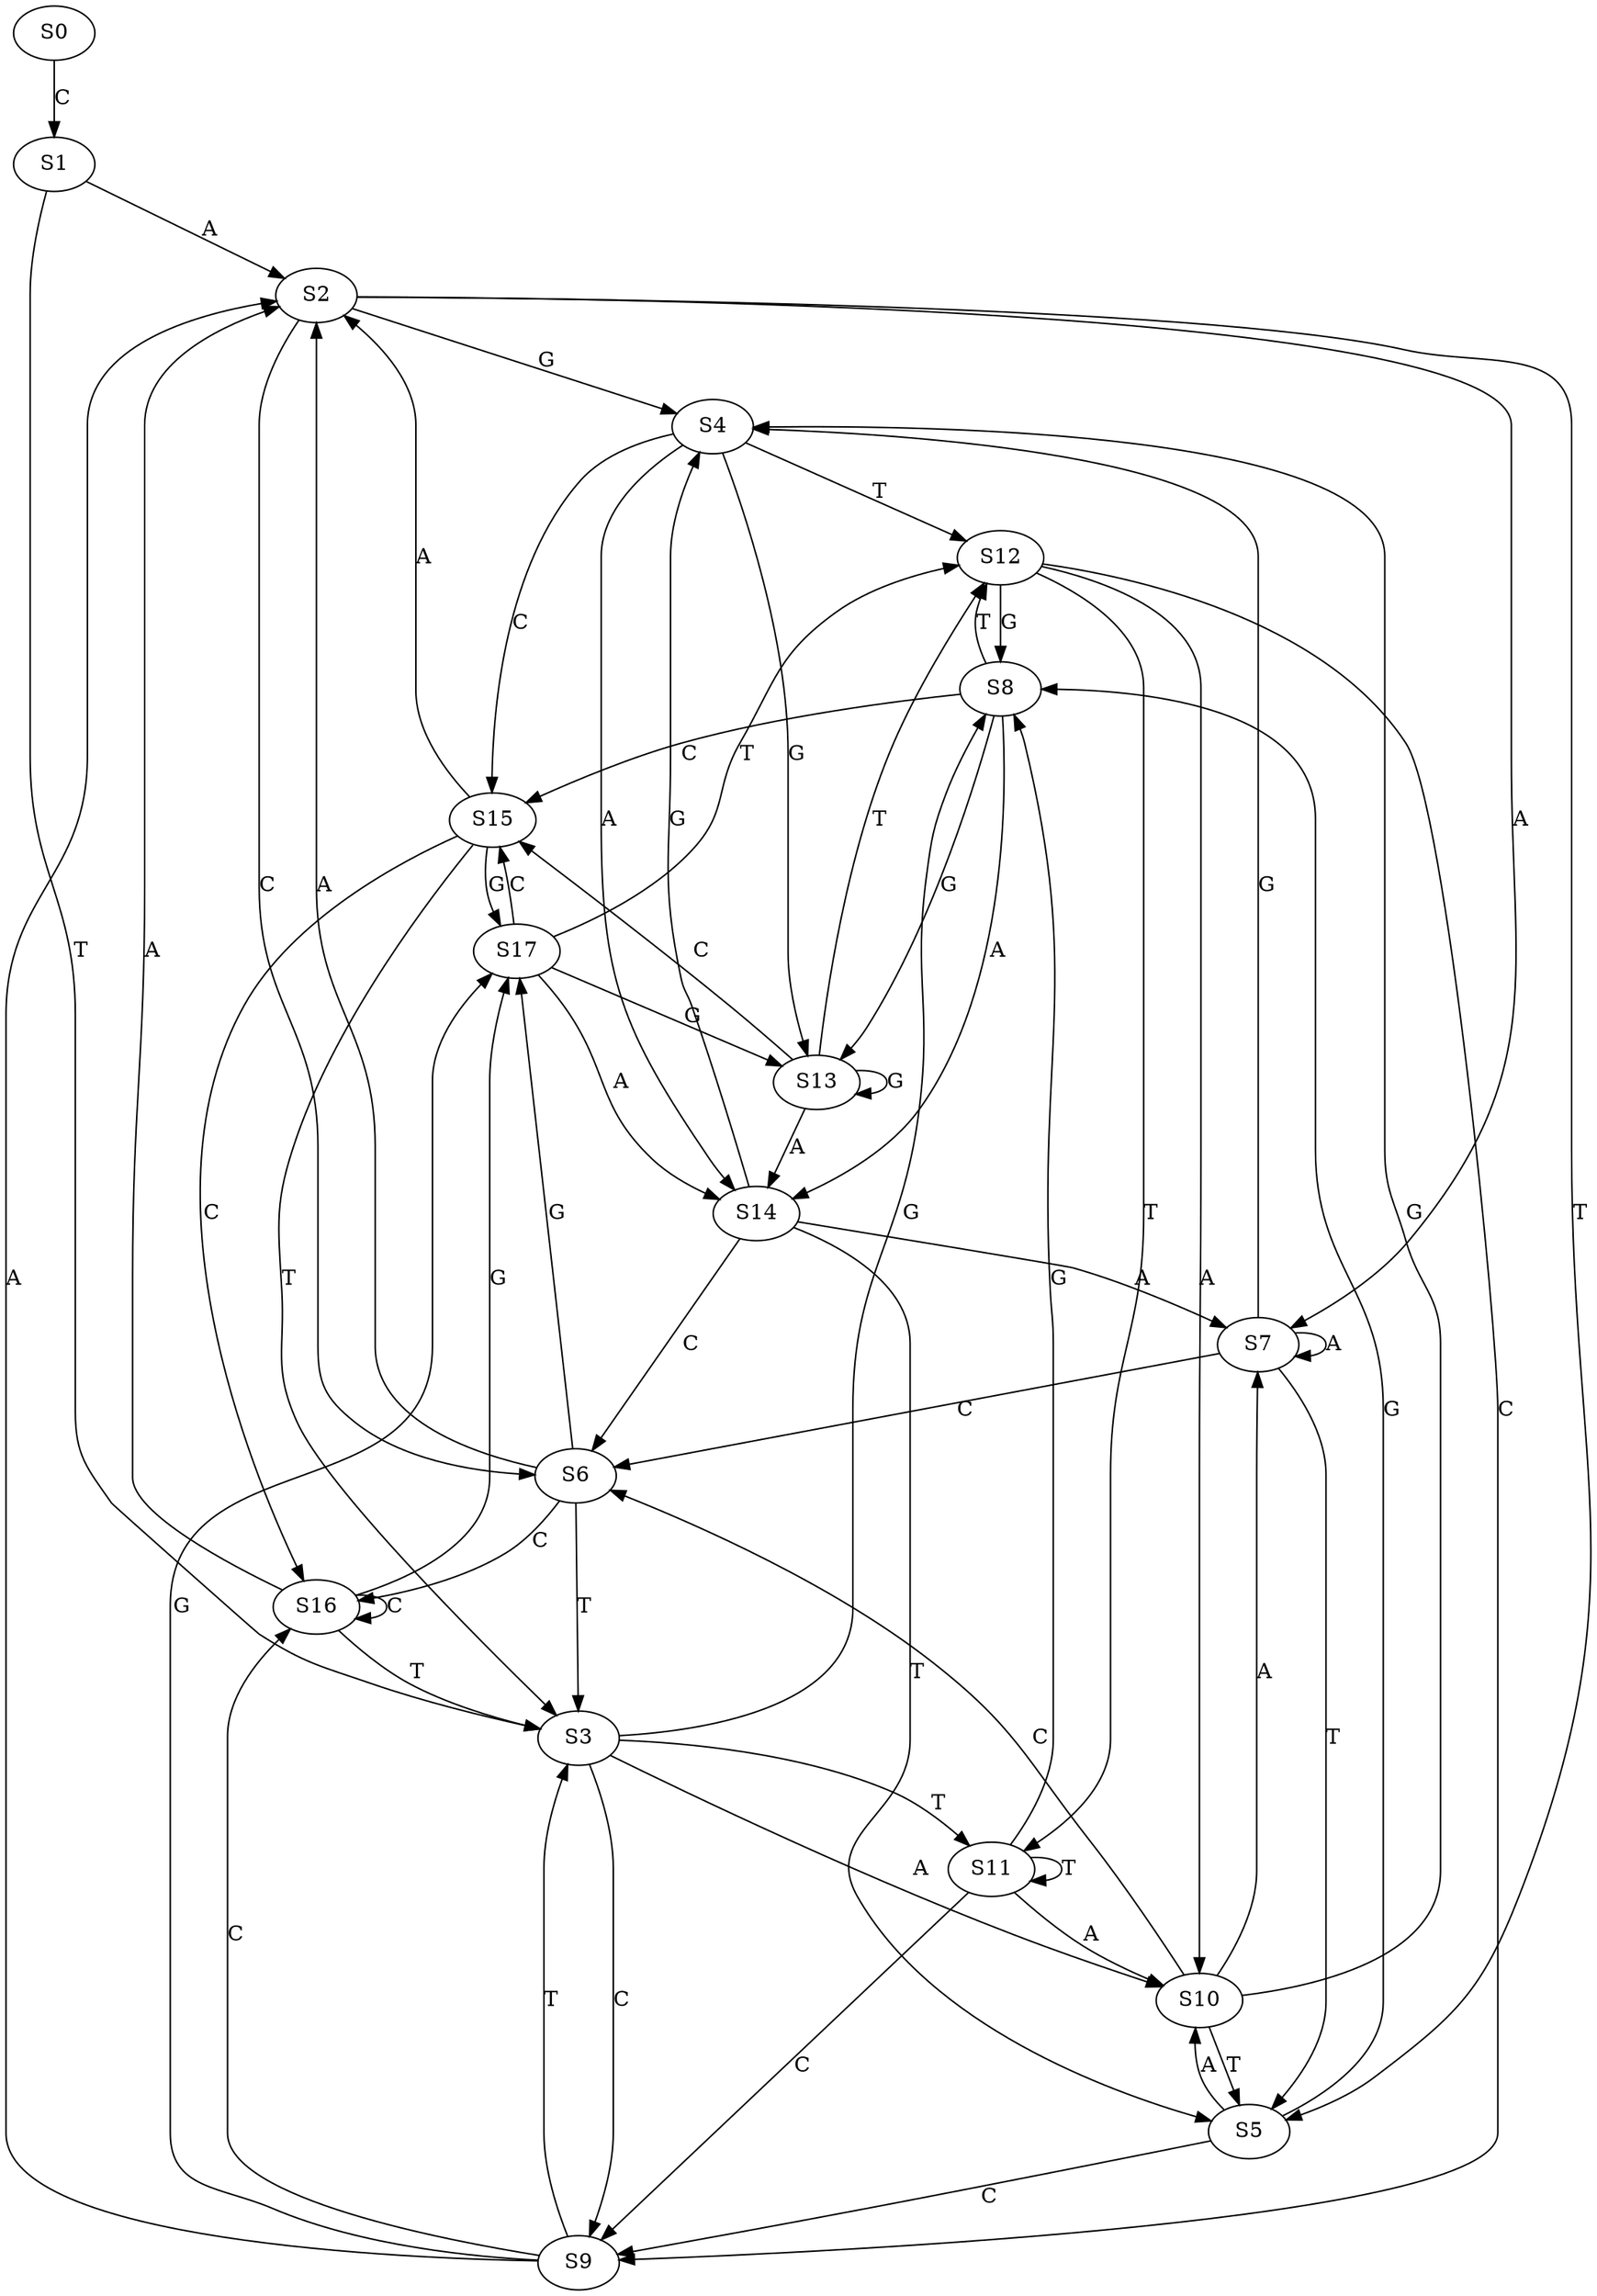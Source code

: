 strict digraph  {
	S0 -> S1 [ label = C ];
	S1 -> S2 [ label = A ];
	S1 -> S3 [ label = T ];
	S2 -> S4 [ label = G ];
	S2 -> S5 [ label = T ];
	S2 -> S6 [ label = C ];
	S2 -> S7 [ label = A ];
	S3 -> S8 [ label = G ];
	S3 -> S9 [ label = C ];
	S3 -> S10 [ label = A ];
	S3 -> S11 [ label = T ];
	S4 -> S12 [ label = T ];
	S4 -> S13 [ label = G ];
	S4 -> S14 [ label = A ];
	S4 -> S15 [ label = C ];
	S5 -> S10 [ label = A ];
	S5 -> S9 [ label = C ];
	S5 -> S8 [ label = G ];
	S6 -> S2 [ label = A ];
	S6 -> S3 [ label = T ];
	S6 -> S16 [ label = C ];
	S6 -> S17 [ label = G ];
	S7 -> S5 [ label = T ];
	S7 -> S6 [ label = C ];
	S7 -> S4 [ label = G ];
	S7 -> S7 [ label = A ];
	S8 -> S14 [ label = A ];
	S8 -> S12 [ label = T ];
	S8 -> S15 [ label = C ];
	S8 -> S13 [ label = G ];
	S9 -> S3 [ label = T ];
	S9 -> S17 [ label = G ];
	S9 -> S16 [ label = C ];
	S9 -> S2 [ label = A ];
	S10 -> S4 [ label = G ];
	S10 -> S5 [ label = T ];
	S10 -> S7 [ label = A ];
	S10 -> S6 [ label = C ];
	S11 -> S10 [ label = A ];
	S11 -> S9 [ label = C ];
	S11 -> S8 [ label = G ];
	S11 -> S11 [ label = T ];
	S12 -> S10 [ label = A ];
	S12 -> S9 [ label = C ];
	S12 -> S8 [ label = G ];
	S12 -> S11 [ label = T ];
	S13 -> S14 [ label = A ];
	S13 -> S12 [ label = T ];
	S13 -> S13 [ label = G ];
	S13 -> S15 [ label = C ];
	S14 -> S4 [ label = G ];
	S14 -> S7 [ label = A ];
	S14 -> S6 [ label = C ];
	S14 -> S5 [ label = T ];
	S15 -> S16 [ label = C ];
	S15 -> S3 [ label = T ];
	S15 -> S17 [ label = G ];
	S15 -> S2 [ label = A ];
	S16 -> S17 [ label = G ];
	S16 -> S16 [ label = C ];
	S16 -> S2 [ label = A ];
	S16 -> S3 [ label = T ];
	S17 -> S13 [ label = G ];
	S17 -> S12 [ label = T ];
	S17 -> S14 [ label = A ];
	S17 -> S15 [ label = C ];
}
